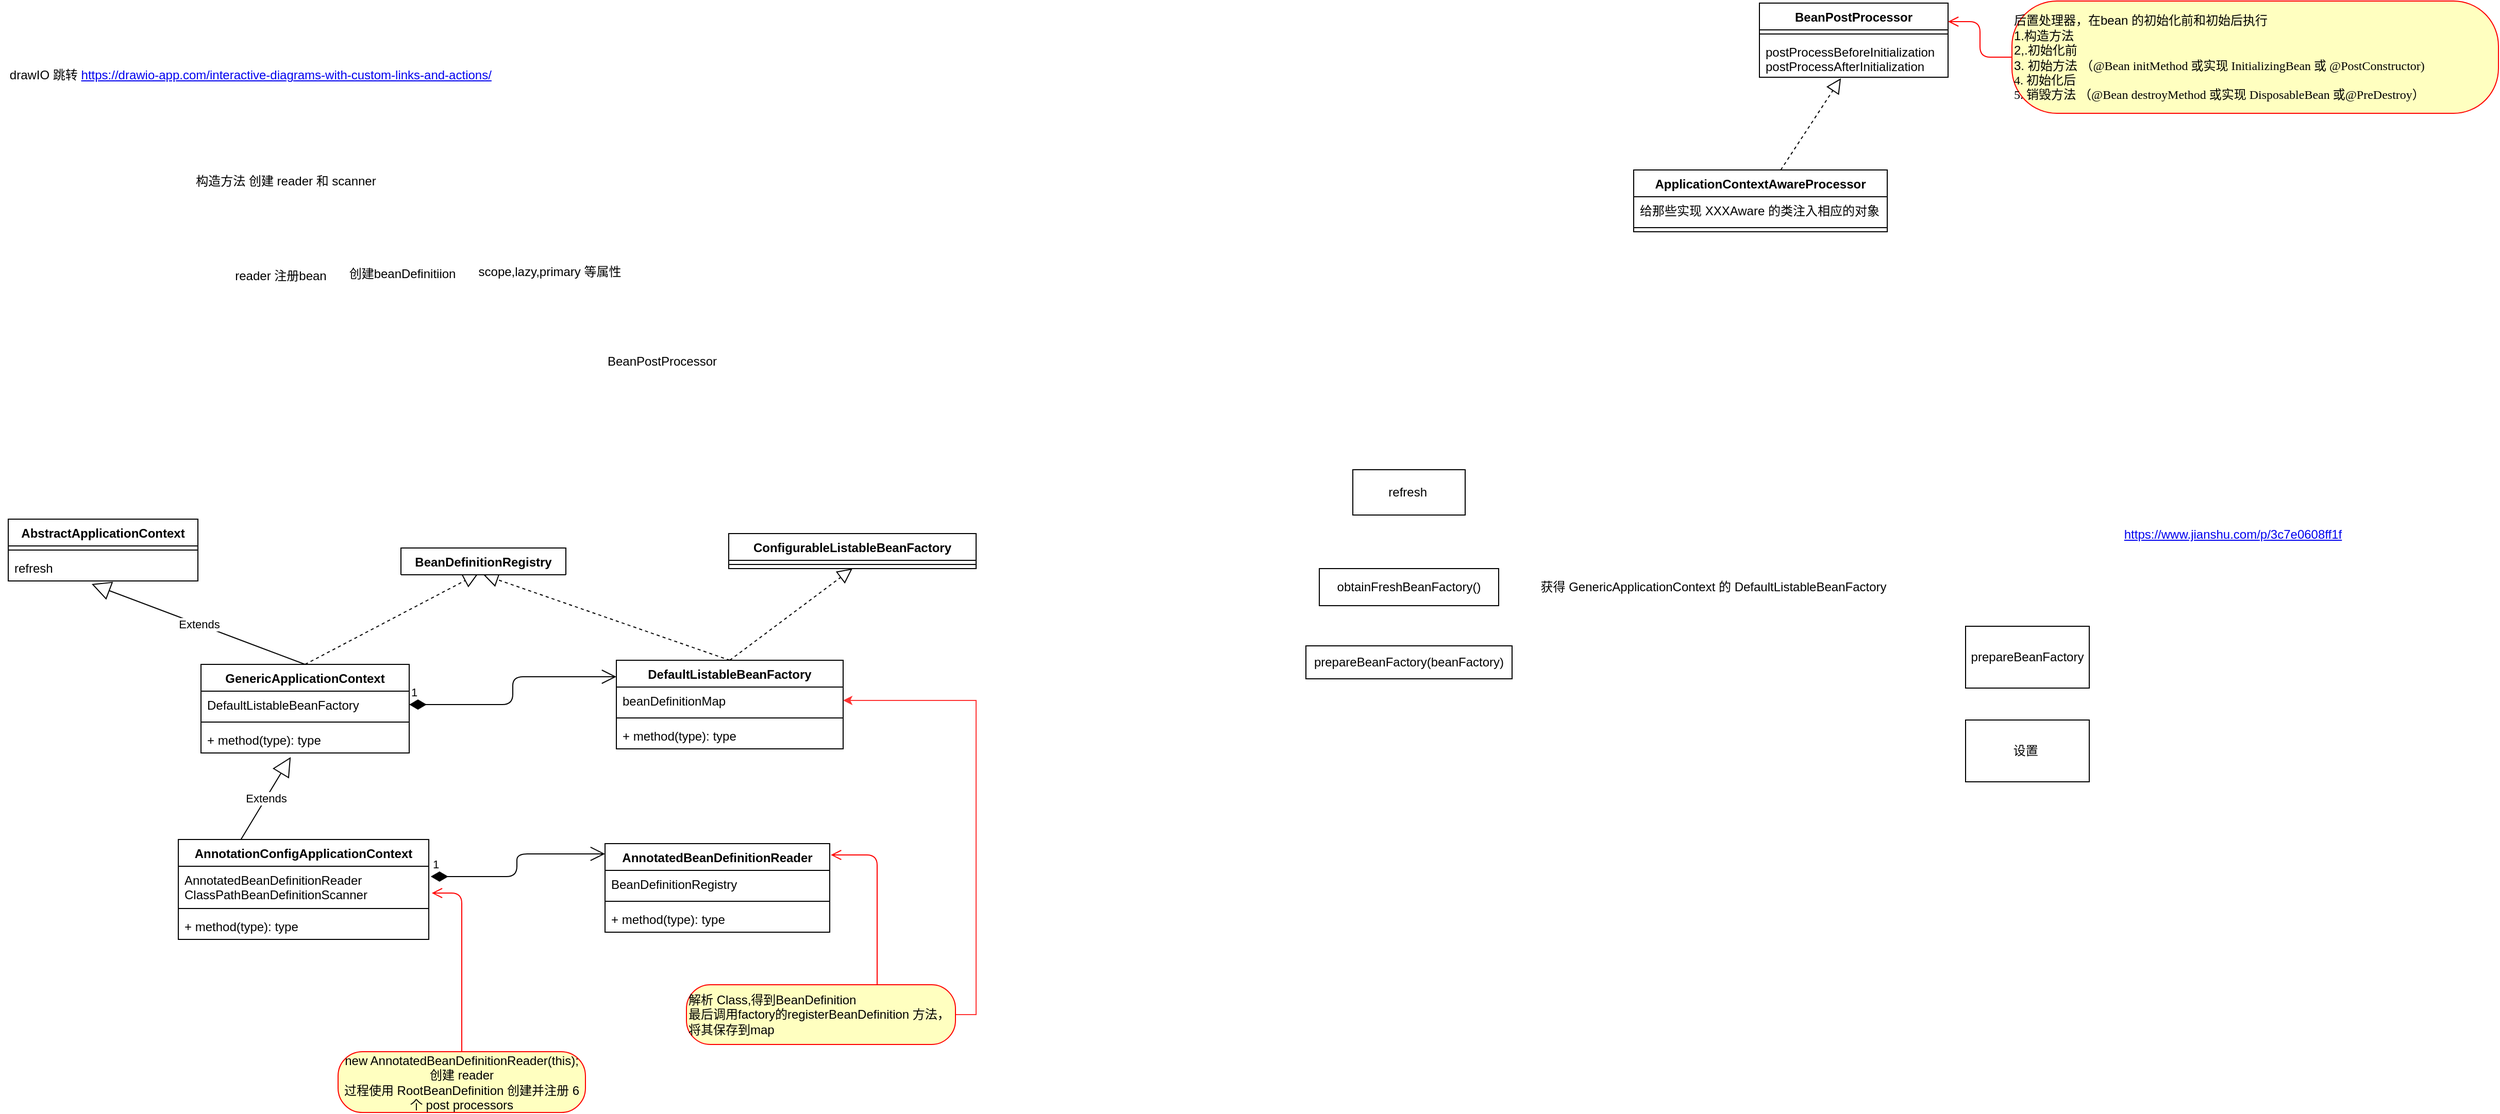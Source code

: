 <mxfile version="13.6.4" type="github">
  <diagram id="JW4kilssBpTSuZc6nk0B" name="Page-1">
    <mxGraphModel dx="1822" dy="1562" grid="0" gridSize="10" guides="1" tooltips="1" connect="1" arrows="1" fold="1" page="0" pageScale="1" pageWidth="827" pageHeight="1169" math="0" shadow="0">
      <root>
        <mxCell id="0" />
        <mxCell id="1" parent="0" />
        <mxCell id="iC9vkl7YeuPbztsIKsLM-1" value="构造方法 创建 reader 和 scanner" style="text;html=1;align=center;verticalAlign=middle;resizable=0;points=[];autosize=1;" parent="1" vertex="1">
          <mxGeometry x="33" y="-352" width="185" height="18" as="geometry" />
        </mxCell>
        <mxCell id="iC9vkl7YeuPbztsIKsLM-2" value="reader 注册bean" style="text;html=1;strokeColor=none;fillColor=none;align=center;verticalAlign=middle;whiteSpace=wrap;rounded=0;" parent="1" vertex="1">
          <mxGeometry x="63" y="-269" width="117" height="36" as="geometry" />
        </mxCell>
        <mxCell id="iC9vkl7YeuPbztsIKsLM-3" value="创建beanDefinitiion" style="text;html=1;align=center;verticalAlign=middle;resizable=0;points=[];autosize=1;" parent="1" vertex="1">
          <mxGeometry x="182" y="-262" width="113" height="18" as="geometry" />
        </mxCell>
        <mxCell id="iC9vkl7YeuPbztsIKsLM-4" value="scope,lazy,primary 等属性" style="text;html=1;align=center;verticalAlign=middle;resizable=0;points=[];autosize=1;" parent="1" vertex="1">
          <mxGeometry x="308" y="-264" width="148" height="18" as="geometry" />
        </mxCell>
        <mxCell id="iC9vkl7YeuPbztsIKsLM-19" value="Extends" style="endArrow=block;endSize=16;endFill=0;html=1;entryX=0.431;entryY=1.154;entryDx=0;entryDy=0;entryPerimeter=0;exitX=0.25;exitY=0;exitDx=0;exitDy=0;" parent="1" source="iC9vkl7YeuPbztsIKsLM-15" target="iC9vkl7YeuPbztsIKsLM-13" edge="1">
          <mxGeometry width="160" relative="1" as="geometry">
            <mxPoint x="285" y="344" as="sourcePoint" />
            <mxPoint x="445" y="344" as="targetPoint" />
          </mxGeometry>
        </mxCell>
        <mxCell id="iC9vkl7YeuPbztsIKsLM-10" value="GenericApplicationContext" style="swimlane;fontStyle=1;align=center;verticalAlign=top;childLayout=stackLayout;horizontal=1;startSize=26;horizontalStack=0;resizeParent=1;resizeParentMax=0;resizeLast=0;collapsible=1;marginBottom=0;" parent="1" vertex="1">
          <mxGeometry x="44" y="126" width="202" height="86" as="geometry">
            <mxRectangle x="91" y="97" width="90" height="26" as="alternateBounds" />
          </mxGeometry>
        </mxCell>
        <mxCell id="iC9vkl7YeuPbztsIKsLM-11" value="DefaultListableBeanFactory" style="text;strokeColor=none;fillColor=none;align=left;verticalAlign=top;spacingLeft=4;spacingRight=4;overflow=hidden;rotatable=0;points=[[0,0.5],[1,0.5]];portConstraint=eastwest;" parent="iC9vkl7YeuPbztsIKsLM-10" vertex="1">
          <mxGeometry y="26" width="202" height="26" as="geometry" />
        </mxCell>
        <mxCell id="iC9vkl7YeuPbztsIKsLM-12" value="" style="line;strokeWidth=1;fillColor=none;align=left;verticalAlign=middle;spacingTop=-1;spacingLeft=3;spacingRight=3;rotatable=0;labelPosition=right;points=[];portConstraint=eastwest;" parent="iC9vkl7YeuPbztsIKsLM-10" vertex="1">
          <mxGeometry y="52" width="202" height="8" as="geometry" />
        </mxCell>
        <mxCell id="iC9vkl7YeuPbztsIKsLM-13" value="+ method(type): type" style="text;strokeColor=none;fillColor=none;align=left;verticalAlign=top;spacingLeft=4;spacingRight=4;overflow=hidden;rotatable=0;points=[[0,0.5],[1,0.5]];portConstraint=eastwest;" parent="iC9vkl7YeuPbztsIKsLM-10" vertex="1">
          <mxGeometry y="60" width="202" height="26" as="geometry" />
        </mxCell>
        <mxCell id="iC9vkl7YeuPbztsIKsLM-15" value="AnnotationConfigApplicationContext" style="swimlane;fontStyle=1;align=center;verticalAlign=top;childLayout=stackLayout;horizontal=1;startSize=26;horizontalStack=0;resizeParent=1;resizeParentMax=0;resizeLast=0;collapsible=1;marginBottom=0;" parent="1" vertex="1">
          <mxGeometry x="22" y="296" width="243" height="97" as="geometry" />
        </mxCell>
        <mxCell id="iC9vkl7YeuPbztsIKsLM-16" value="AnnotatedBeanDefinitionReader&#xa;ClassPathBeanDefinitionScanner&#xa;" style="text;strokeColor=none;fillColor=none;align=left;verticalAlign=top;spacingLeft=4;spacingRight=4;overflow=hidden;rotatable=0;points=[[0,0.5],[1,0.5]];portConstraint=eastwest;" parent="iC9vkl7YeuPbztsIKsLM-15" vertex="1">
          <mxGeometry y="26" width="243" height="37" as="geometry" />
        </mxCell>
        <mxCell id="iC9vkl7YeuPbztsIKsLM-17" value="" style="line;strokeWidth=1;fillColor=none;align=left;verticalAlign=middle;spacingTop=-1;spacingLeft=3;spacingRight=3;rotatable=0;labelPosition=right;points=[];portConstraint=eastwest;" parent="iC9vkl7YeuPbztsIKsLM-15" vertex="1">
          <mxGeometry y="63" width="243" height="8" as="geometry" />
        </mxCell>
        <mxCell id="iC9vkl7YeuPbztsIKsLM-18" value="+ method(type): type" style="text;strokeColor=none;fillColor=none;align=left;verticalAlign=top;spacingLeft=4;spacingRight=4;overflow=hidden;rotatable=0;points=[[0,0.5],[1,0.5]];portConstraint=eastwest;" parent="iC9vkl7YeuPbztsIKsLM-15" vertex="1">
          <mxGeometry y="71" width="243" height="26" as="geometry" />
        </mxCell>
        <mxCell id="iC9vkl7YeuPbztsIKsLM-27" value="" style="endArrow=block;dashed=1;endFill=0;endSize=12;html=1;exitX=0.5;exitY=0;exitDx=0;exitDy=0;entryX=0.468;entryY=0.962;entryDx=0;entryDy=0;entryPerimeter=0;" parent="1" source="iC9vkl7YeuPbztsIKsLM-10" target="iC9vkl7YeuPbztsIKsLM-26" edge="1">
          <mxGeometry width="160" relative="1" as="geometry">
            <mxPoint x="332" y="15" as="sourcePoint" />
            <mxPoint x="492" y="15" as="targetPoint" />
          </mxGeometry>
        </mxCell>
        <mxCell id="iC9vkl7YeuPbztsIKsLM-28" value="DefaultListableBeanFactory" style="swimlane;fontStyle=1;align=center;verticalAlign=top;childLayout=stackLayout;horizontal=1;startSize=26;horizontalStack=0;resizeParent=1;resizeParentMax=0;resizeLast=0;collapsible=1;marginBottom=0;" parent="1" vertex="1">
          <mxGeometry x="447" y="122" width="220" height="86" as="geometry" />
        </mxCell>
        <mxCell id="iC9vkl7YeuPbztsIKsLM-29" value="beanDefinitionMap" style="text;strokeColor=none;fillColor=none;align=left;verticalAlign=top;spacingLeft=4;spacingRight=4;overflow=hidden;rotatable=0;points=[[0,0.5],[1,0.5]];portConstraint=eastwest;" parent="iC9vkl7YeuPbztsIKsLM-28" vertex="1">
          <mxGeometry y="26" width="220" height="26" as="geometry" />
        </mxCell>
        <mxCell id="iC9vkl7YeuPbztsIKsLM-30" value="" style="line;strokeWidth=1;fillColor=none;align=left;verticalAlign=middle;spacingTop=-1;spacingLeft=3;spacingRight=3;rotatable=0;labelPosition=right;points=[];portConstraint=eastwest;" parent="iC9vkl7YeuPbztsIKsLM-28" vertex="1">
          <mxGeometry y="52" width="220" height="8" as="geometry" />
        </mxCell>
        <mxCell id="iC9vkl7YeuPbztsIKsLM-31" value="+ method(type): type" style="text;strokeColor=none;fillColor=none;align=left;verticalAlign=top;spacingLeft=4;spacingRight=4;overflow=hidden;rotatable=0;points=[[0,0.5],[1,0.5]];portConstraint=eastwest;" parent="iC9vkl7YeuPbztsIKsLM-28" vertex="1">
          <mxGeometry y="60" width="220" height="26" as="geometry" />
        </mxCell>
        <mxCell id="iC9vkl7YeuPbztsIKsLM-32" value="" style="endArrow=block;dashed=1;endFill=0;endSize=12;html=1;entryX=0.5;entryY=1;entryDx=0;entryDy=0;exitX=0.5;exitY=0;exitDx=0;exitDy=0;" parent="1" source="iC9vkl7YeuPbztsIKsLM-28" target="iC9vkl7YeuPbztsIKsLM-23" edge="1">
          <mxGeometry width="160" relative="1" as="geometry">
            <mxPoint x="381" y="358" as="sourcePoint" />
            <mxPoint x="541" y="358" as="targetPoint" />
          </mxGeometry>
        </mxCell>
        <mxCell id="iC9vkl7YeuPbztsIKsLM-33" value="1" style="endArrow=open;html=1;endSize=12;startArrow=diamondThin;startSize=14;startFill=1;edgeStyle=orthogonalEdgeStyle;align=left;verticalAlign=bottom;exitX=1;exitY=0.5;exitDx=0;exitDy=0;entryX=0;entryY=0.186;entryDx=0;entryDy=0;entryPerimeter=0;" parent="1" source="iC9vkl7YeuPbztsIKsLM-11" target="iC9vkl7YeuPbztsIKsLM-28" edge="1">
          <mxGeometry x="-1" y="3" relative="1" as="geometry">
            <mxPoint x="434" y="285" as="sourcePoint" />
            <mxPoint x="594" y="285" as="targetPoint" />
          </mxGeometry>
        </mxCell>
        <object label="AnnotatedBeanDefinitionReader" placeholders="1" id="iC9vkl7YeuPbztsIKsLM-34">
          <mxCell style="swimlane;fontStyle=1;align=center;verticalAlign=top;childLayout=stackLayout;horizontal=1;startSize=26;horizontalStack=0;resizeParent=1;resizeParentMax=0;resizeLast=0;collapsible=1;marginBottom=0;" parent="1" vertex="1">
            <mxGeometry x="436" y="300" width="218" height="86" as="geometry" />
          </mxCell>
        </object>
        <mxCell id="iC9vkl7YeuPbztsIKsLM-35" value="BeanDefinitionRegistry" style="text;strokeColor=none;fillColor=none;align=left;verticalAlign=top;spacingLeft=4;spacingRight=4;overflow=hidden;rotatable=0;points=[[0,0.5],[1,0.5]];portConstraint=eastwest;" parent="iC9vkl7YeuPbztsIKsLM-34" vertex="1">
          <mxGeometry y="26" width="218" height="26" as="geometry" />
        </mxCell>
        <mxCell id="iC9vkl7YeuPbztsIKsLM-36" value="" style="line;strokeWidth=1;fillColor=none;align=left;verticalAlign=middle;spacingTop=-1;spacingLeft=3;spacingRight=3;rotatable=0;labelPosition=right;points=[];portConstraint=eastwest;" parent="iC9vkl7YeuPbztsIKsLM-34" vertex="1">
          <mxGeometry y="52" width="218" height="8" as="geometry" />
        </mxCell>
        <mxCell id="iC9vkl7YeuPbztsIKsLM-37" value="+ method(type): type" style="text;strokeColor=none;fillColor=none;align=left;verticalAlign=top;spacingLeft=4;spacingRight=4;overflow=hidden;rotatable=0;points=[[0,0.5],[1,0.5]];portConstraint=eastwest;" parent="iC9vkl7YeuPbztsIKsLM-34" vertex="1">
          <mxGeometry y="60" width="218" height="26" as="geometry" />
        </mxCell>
        <mxCell id="iC9vkl7YeuPbztsIKsLM-38" value="1" style="endArrow=open;html=1;endSize=12;startArrow=diamondThin;startSize=14;startFill=1;edgeStyle=orthogonalEdgeStyle;align=left;verticalAlign=bottom;exitX=1.008;exitY=0.27;exitDx=0;exitDy=0;exitPerimeter=0;entryX=0;entryY=0.116;entryDx=0;entryDy=0;entryPerimeter=0;" parent="1" source="iC9vkl7YeuPbztsIKsLM-16" target="iC9vkl7YeuPbztsIKsLM-34" edge="1">
          <mxGeometry x="-1" y="3" relative="1" as="geometry">
            <mxPoint x="313" y="424" as="sourcePoint" />
            <mxPoint x="473" y="424" as="targetPoint" />
          </mxGeometry>
        </mxCell>
        <mxCell id="iC9vkl7YeuPbztsIKsLM-45" style="edgeStyle=orthogonalEdgeStyle;rounded=0;orthogonalLoop=1;jettySize=auto;html=1;exitX=1;exitY=0.5;exitDx=0;exitDy=0;entryX=1;entryY=0.5;entryDx=0;entryDy=0;fillColor=#fa6800;strokeColor=#FF3333;" parent="1" source="iC9vkl7YeuPbztsIKsLM-41" target="iC9vkl7YeuPbztsIKsLM-29" edge="1">
          <mxGeometry relative="1" as="geometry" />
        </mxCell>
        <mxCell id="iC9vkl7YeuPbztsIKsLM-41" value="&lt;span style=&quot;&quot;&gt;解析 Class,得到BeanDefinition&lt;br&gt;最后调用factory的registerBeanDefinition 方法，将其保存到map&lt;br&gt;&lt;/span&gt;" style="rounded=1;whiteSpace=wrap;html=1;arcSize=40;fontColor=#000000;fillColor=#ffffc0;strokeColor=#ff0000;align=left;" parent="1" vertex="1">
          <mxGeometry x="515" y="437" width="261" height="58" as="geometry" />
        </mxCell>
        <mxCell id="iC9vkl7YeuPbztsIKsLM-42" value="" style="edgeStyle=orthogonalEdgeStyle;html=1;verticalAlign=bottom;endArrow=open;endSize=8;strokeColor=#ff0000;entryX=1.005;entryY=0.128;entryDx=0;entryDy=0;entryPerimeter=0;" parent="1" source="iC9vkl7YeuPbztsIKsLM-41" target="iC9vkl7YeuPbztsIKsLM-34" edge="1">
          <mxGeometry relative="1" as="geometry">
            <mxPoint x="532" y="567" as="targetPoint" />
            <Array as="points">
              <mxPoint x="700" y="311" />
            </Array>
          </mxGeometry>
        </mxCell>
        <mxCell id="iC9vkl7YeuPbztsIKsLM-43" value="new AnnotatedBeanDefinitionReader(this);&lt;br&gt;创建 reader&lt;br&gt;过程使用 RootBeanDefinition 创建并注册 6 个&amp;nbsp;post processors" style="rounded=1;whiteSpace=wrap;html=1;arcSize=40;fontColor=#000000;fillColor=#ffffc0;strokeColor=#ff0000;" parent="1" vertex="1">
          <mxGeometry x="177" y="502" width="240" height="59" as="geometry" />
        </mxCell>
        <mxCell id="iC9vkl7YeuPbztsIKsLM-44" value="" style="edgeStyle=orthogonalEdgeStyle;html=1;verticalAlign=bottom;endArrow=open;endSize=8;strokeColor=#ff0000;entryX=1.012;entryY=0.703;entryDx=0;entryDy=0;entryPerimeter=0;" parent="1" source="iC9vkl7YeuPbztsIKsLM-43" target="iC9vkl7YeuPbztsIKsLM-16" edge="1">
          <mxGeometry relative="1" as="geometry">
            <mxPoint x="373" y="565" as="targetPoint" />
          </mxGeometry>
        </mxCell>
        <mxCell id="iC9vkl7YeuPbztsIKsLM-46" value="BeanPostProcessor" style="text;html=1;align=center;verticalAlign=middle;resizable=0;points=[];autosize=1;" parent="1" vertex="1">
          <mxGeometry x="433" y="-177" width="116" height="18" as="geometry" />
        </mxCell>
        <mxCell id="iC9vkl7YeuPbztsIKsLM-47" value="refresh&amp;nbsp;" style="rounded=0;whiteSpace=wrap;html=1;align=center;" parent="1" vertex="1">
          <mxGeometry x="1161.5" y="-63" width="109" height="44" as="geometry" />
        </mxCell>
        <mxCell id="iC9vkl7YeuPbztsIKsLM-50" value="BeanPostProcessor" style="swimlane;fontStyle=1;align=center;verticalAlign=top;childLayout=stackLayout;horizontal=1;startSize=26;horizontalStack=0;resizeParent=1;resizeParentMax=0;resizeLast=0;collapsible=1;marginBottom=0;" parent="1" vertex="1">
          <mxGeometry x="1556" y="-516" width="183" height="72" as="geometry" />
        </mxCell>
        <mxCell id="iC9vkl7YeuPbztsIKsLM-52" value="" style="line;strokeWidth=1;fillColor=none;align=left;verticalAlign=middle;spacingTop=-1;spacingLeft=3;spacingRight=3;rotatable=0;labelPosition=right;points=[];portConstraint=eastwest;" parent="iC9vkl7YeuPbztsIKsLM-50" vertex="1">
          <mxGeometry y="26" width="183" height="8" as="geometry" />
        </mxCell>
        <mxCell id="iC9vkl7YeuPbztsIKsLM-53" value="postProcessBeforeInitialization&#xa;postProcessAfterInitialization&#xa;" style="text;strokeColor=none;fillColor=none;align=left;verticalAlign=top;spacingLeft=4;spacingRight=4;overflow=hidden;rotatable=0;points=[[0,0.5],[1,0.5]];portConstraint=eastwest;" parent="iC9vkl7YeuPbztsIKsLM-50" vertex="1">
          <mxGeometry y="34" width="183" height="38" as="geometry" />
        </mxCell>
        <mxCell id="iC9vkl7YeuPbztsIKsLM-54" value="后置处理器，在bean 的初始化前和初始后执行&lt;br&gt;1.构造方法&lt;br&gt;2,.初始化前&lt;br&gt;3. 初始方法 （&lt;span style=&quot;background-color: transparent ; font-family: &amp;#34;microsoft yahei&amp;#34; , &amp;#34;stxihei&amp;#34;&quot;&gt;@Bean initMethod 或实现 InitializingBean 或 @PostConstructor)&lt;br&gt;4. 初始化后&lt;br&gt;5. 销毁方法 （&lt;/span&gt;&lt;span style=&quot;background-color: transparent ; font-family: &amp;#34;microsoft yahei&amp;#34; , &amp;#34;stxihei&amp;#34;&quot;&gt;@Bean destroyMethod 或实现 DisposableBean  或@PreDestroy&lt;/span&gt;&lt;span style=&quot;background-color: transparent ; font-family: &amp;#34;microsoft yahei&amp;#34; , &amp;#34;stxihei&amp;#34;&quot;&gt;）&lt;br&gt;&lt;/span&gt;" style="rounded=1;whiteSpace=wrap;html=1;arcSize=40;fontColor=#000000;fillColor=#ffffc0;strokeColor=#ff0000;align=left;" parent="1" vertex="1">
          <mxGeometry x="1801" y="-518" width="472" height="109" as="geometry" />
        </mxCell>
        <mxCell id="iC9vkl7YeuPbztsIKsLM-55" value="" style="edgeStyle=orthogonalEdgeStyle;html=1;verticalAlign=bottom;endArrow=open;endSize=8;strokeColor=#ff0000;entryX=1;entryY=0.25;entryDx=0;entryDy=0;" parent="1" source="iC9vkl7YeuPbztsIKsLM-54" target="iC9vkl7YeuPbztsIKsLM-50" edge="1">
          <mxGeometry relative="1" as="geometry">
            <mxPoint x="1797" y="-237" as="targetPoint" />
          </mxGeometry>
        </mxCell>
        <mxCell id="iC9vkl7YeuPbztsIKsLM-56" value="ApplicationContextAwareProcessor" style="swimlane;fontStyle=1;align=center;verticalAlign=top;childLayout=stackLayout;horizontal=1;startSize=26;horizontalStack=0;resizeParent=1;resizeParentMax=0;resizeLast=0;collapsible=1;marginBottom=0;" parent="1" vertex="1">
          <mxGeometry x="1434" y="-354" width="246" height="60" as="geometry" />
        </mxCell>
        <mxCell id="iC9vkl7YeuPbztsIKsLM-57" value="给那些实现 XXXAware 的类注入相应的对象" style="text;strokeColor=none;fillColor=none;align=left;verticalAlign=top;spacingLeft=4;spacingRight=4;overflow=hidden;rotatable=0;points=[[0,0.5],[1,0.5]];portConstraint=eastwest;" parent="iC9vkl7YeuPbztsIKsLM-56" vertex="1">
          <mxGeometry y="26" width="246" height="26" as="geometry" />
        </mxCell>
        <mxCell id="iC9vkl7YeuPbztsIKsLM-58" value="" style="line;strokeWidth=1;fillColor=none;align=left;verticalAlign=middle;spacingTop=-1;spacingLeft=3;spacingRight=3;rotatable=0;labelPosition=right;points=[];portConstraint=eastwest;" parent="iC9vkl7YeuPbztsIKsLM-56" vertex="1">
          <mxGeometry y="52" width="246" height="8" as="geometry" />
        </mxCell>
        <mxCell id="iC9vkl7YeuPbztsIKsLM-60" value="" style="endArrow=block;dashed=1;endFill=0;endSize=12;html=1;entryX=0.432;entryY=1.026;entryDx=0;entryDy=0;entryPerimeter=0;" parent="1" source="iC9vkl7YeuPbztsIKsLM-56" target="iC9vkl7YeuPbztsIKsLM-53" edge="1">
          <mxGeometry width="160" relative="1" as="geometry">
            <mxPoint x="1263" y="-253" as="sourcePoint" />
            <mxPoint x="1423" y="-253" as="targetPoint" />
          </mxGeometry>
        </mxCell>
        <mxCell id="iC9vkl7YeuPbztsIKsLM-23" value="BeanDefinitionRegistry" style="swimlane;fontStyle=1;align=center;verticalAlign=top;childLayout=stackLayout;horizontal=1;startSize=26;horizontalStack=0;resizeParent=1;resizeParentMax=0;resizeLast=0;collapsible=1;marginBottom=0;" parent="1" vertex="1" collapsed="1">
          <mxGeometry x="238" y="13" width="160" height="26" as="geometry">
            <mxRectangle x="155" y="-111" width="173" height="86" as="alternateBounds" />
          </mxGeometry>
        </mxCell>
        <mxCell id="iC9vkl7YeuPbztsIKsLM-24" value="+ field: type" style="text;strokeColor=none;fillColor=none;align=left;verticalAlign=top;spacingLeft=4;spacingRight=4;overflow=hidden;rotatable=0;points=[[0,0.5],[1,0.5]];portConstraint=eastwest;" parent="iC9vkl7YeuPbztsIKsLM-23" vertex="1">
          <mxGeometry y="26" width="160" height="26" as="geometry" />
        </mxCell>
        <mxCell id="iC9vkl7YeuPbztsIKsLM-25" value="" style="line;strokeWidth=1;fillColor=none;align=left;verticalAlign=middle;spacingTop=-1;spacingLeft=3;spacingRight=3;rotatable=0;labelPosition=right;points=[];portConstraint=eastwest;" parent="iC9vkl7YeuPbztsIKsLM-23" vertex="1">
          <mxGeometry y="52" width="160" height="8" as="geometry" />
        </mxCell>
        <mxCell id="iC9vkl7YeuPbztsIKsLM-26" value="+ method(type): type" style="text;strokeColor=none;fillColor=none;align=left;verticalAlign=top;spacingLeft=4;spacingRight=4;overflow=hidden;rotatable=0;points=[[0,0.5],[1,0.5]];portConstraint=eastwest;" parent="iC9vkl7YeuPbztsIKsLM-23" vertex="1">
          <mxGeometry y="60" width="160" height="26" as="geometry" />
        </mxCell>
        <mxCell id="RXidVG7B2wAVTokUkOC6-2" value="AbstractApplicationContext" style="swimlane;fontStyle=1;align=center;verticalAlign=top;childLayout=stackLayout;horizontal=1;startSize=26;horizontalStack=0;resizeParent=1;resizeParentMax=0;resizeLast=0;collapsible=1;marginBottom=0;" parent="1" vertex="1">
          <mxGeometry x="-143" y="-15" width="184" height="60" as="geometry" />
        </mxCell>
        <mxCell id="RXidVG7B2wAVTokUkOC6-4" value="" style="line;strokeWidth=1;fillColor=none;align=left;verticalAlign=middle;spacingTop=-1;spacingLeft=3;spacingRight=3;rotatable=0;labelPosition=right;points=[];portConstraint=eastwest;" parent="RXidVG7B2wAVTokUkOC6-2" vertex="1">
          <mxGeometry y="26" width="184" height="8" as="geometry" />
        </mxCell>
        <mxCell id="RXidVG7B2wAVTokUkOC6-5" value="refresh" style="text;strokeColor=none;fillColor=none;align=left;verticalAlign=top;spacingLeft=4;spacingRight=4;overflow=hidden;rotatable=0;points=[[0,0.5],[1,0.5]];portConstraint=eastwest;" parent="RXidVG7B2wAVTokUkOC6-2" vertex="1">
          <mxGeometry y="34" width="184" height="26" as="geometry" />
        </mxCell>
        <mxCell id="RXidVG7B2wAVTokUkOC6-6" value="Extends" style="endArrow=block;endSize=16;endFill=0;html=1;entryX=0.44;entryY=1.115;entryDx=0;entryDy=0;entryPerimeter=0;exitX=0.5;exitY=0;exitDx=0;exitDy=0;" parent="1" source="iC9vkl7YeuPbztsIKsLM-10" target="RXidVG7B2wAVTokUkOC6-5" edge="1">
          <mxGeometry width="160" relative="1" as="geometry">
            <mxPoint x="-237" y="224" as="sourcePoint" />
            <mxPoint x="-77" y="224" as="targetPoint" />
          </mxGeometry>
        </mxCell>
        <mxCell id="RXidVG7B2wAVTokUkOC6-7" value="obtainFreshBeanFactory()&lt;br&gt;" style="rounded=0;whiteSpace=wrap;html=1;" parent="1" vertex="1">
          <mxGeometry x="1129" y="33" width="174" height="36" as="geometry" />
        </mxCell>
        <mxCell id="RXidVG7B2wAVTokUkOC6-8" value="ConfigurableListableBeanFactory" style="swimlane;fontStyle=1;align=center;verticalAlign=top;childLayout=stackLayout;horizontal=1;startSize=26;horizontalStack=0;resizeParent=1;resizeParentMax=0;resizeLast=0;collapsible=1;marginBottom=0;" parent="1" vertex="1">
          <mxGeometry x="556" y="-1" width="240" height="34" as="geometry" />
        </mxCell>
        <mxCell id="RXidVG7B2wAVTokUkOC6-10" value="" style="line;strokeWidth=1;fillColor=none;align=left;verticalAlign=middle;spacingTop=-1;spacingLeft=3;spacingRight=3;rotatable=0;labelPosition=right;points=[];portConstraint=eastwest;" parent="RXidVG7B2wAVTokUkOC6-8" vertex="1">
          <mxGeometry y="26" width="240" height="8" as="geometry" />
        </mxCell>
        <mxCell id="RXidVG7B2wAVTokUkOC6-12" value="" style="endArrow=block;dashed=1;endFill=0;endSize=12;html=1;entryX=0.5;entryY=1;entryDx=0;entryDy=0;exitX=0.5;exitY=0;exitDx=0;exitDy=0;" parent="1" source="iC9vkl7YeuPbztsIKsLM-28" target="RXidVG7B2wAVTokUkOC6-8" edge="1">
          <mxGeometry width="160" relative="1" as="geometry">
            <mxPoint x="757" y="525" as="sourcePoint" />
            <mxPoint x="917" y="525" as="targetPoint" />
          </mxGeometry>
        </mxCell>
        <mxCell id="RXidVG7B2wAVTokUkOC6-13" value="获得&amp;nbsp;GenericApplicationContext 的&amp;nbsp;DefaultListableBeanFactory" style="text;html=1;align=center;verticalAlign=middle;resizable=0;points=[];autosize=1;" parent="1" vertex="1">
          <mxGeometry x="1338" y="42" width="346" height="18" as="geometry" />
        </mxCell>
        <UserObject label="prepareBeanFactory(beanFactory)" link="data:action/json,{&quot;actions&quot;:[{&quot;scroll&quot;: {&quot;cells&quot;: [&quot;RXidVG7B2wAVTokUkOC6-16&quot;]}}]}" id="RXidVG7B2wAVTokUkOC6-14">
          <mxCell style="rounded=0;whiteSpace=wrap;html=1;" parent="1" vertex="1">
            <mxGeometry x="1116" y="108" width="200" height="32" as="geometry" />
          </mxCell>
        </UserObject>
        <mxCell id="RXidVG7B2wAVTokUkOC6-15" value="&lt;a href=&quot;https://www.jianshu.com/p/3c7e0608ff1f&quot;&gt;https://www.jianshu.com/p/3c7e0608ff1f&lt;/a&gt;" style="text;html=1;align=center;verticalAlign=middle;resizable=0;points=[];autosize=1;" parent="1" vertex="1">
          <mxGeometry x="1904" y="-9" width="221" height="18" as="geometry" />
        </mxCell>
        <object label="prepareBeanFactory" id="RXidVG7B2wAVTokUkOC6-16">
          <mxCell style="whiteSpace=wrap;html=1;" parent="1" vertex="1">
            <mxGeometry x="1756" y="89" width="120" height="60" as="geometry" />
          </mxCell>
        </object>
        <mxCell id="ibQPD80SMZ2e6r9_aLOA-1" value="&amp;nbsp;drawIO 跳转&amp;nbsp;&lt;a href=&quot;https://drawio-app.com/interactive-diagrams-with-custom-links-and-actions/&quot;&gt;https://drawio-app.com/interactive-diagrams-with-custom-links-and-actions/&lt;/a&gt;" style="text;html=1;align=center;verticalAlign=middle;resizable=0;points=[];autosize=1;" vertex="1" parent="1">
          <mxGeometry x="-151" y="-455" width="481" height="18" as="geometry" />
        </mxCell>
        <mxCell id="ibQPD80SMZ2e6r9_aLOA-2" value="设置&amp;nbsp;" style="rounded=0;whiteSpace=wrap;html=1;" vertex="1" parent="1">
          <mxGeometry x="1756" y="180" width="120" height="60" as="geometry" />
        </mxCell>
      </root>
    </mxGraphModel>
  </diagram>
</mxfile>
